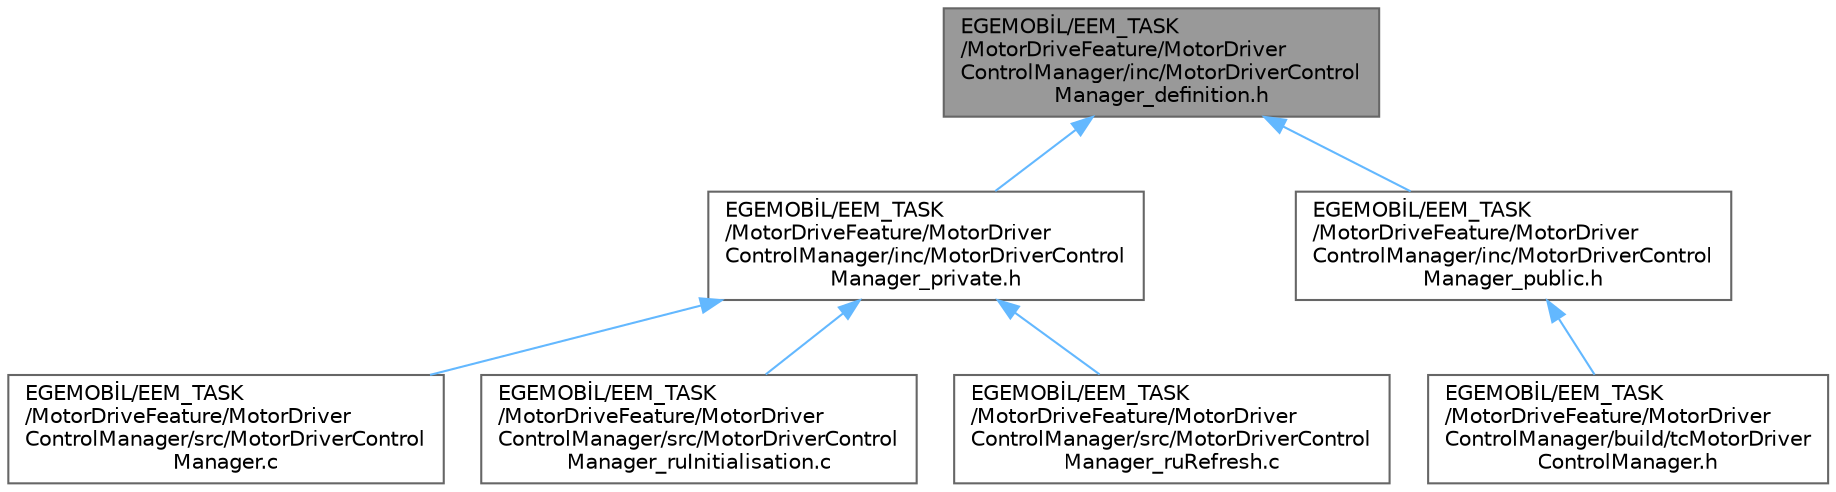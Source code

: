 digraph "EGEMOBİL/EEM_TASK/MotorDriveFeature/MotorDriverControlManager/inc/MotorDriverControlManager_definition.h"
{
 // LATEX_PDF_SIZE
  bgcolor="transparent";
  edge [fontname=Helvetica,fontsize=10,labelfontname=Helvetica,labelfontsize=10];
  node [fontname=Helvetica,fontsize=10,shape=box,height=0.2,width=0.4];
  Node1 [id="Node000001",label="EGEMOBİL/EEM_TASK\l/MotorDriveFeature/MotorDriver\lControlManager/inc/MotorDriverControl\lManager_definition.h",height=0.2,width=0.4,color="gray40", fillcolor="grey60", style="filled", fontcolor="black",tooltip="Defines the structure and types for the Motor Driver Control Manager, including interfaces and attrib..."];
  Node1 -> Node2 [id="edge1_Node000001_Node000002",dir="back",color="steelblue1",style="solid",tooltip=" "];
  Node2 [id="Node000002",label="EGEMOBİL/EEM_TASK\l/MotorDriveFeature/MotorDriver\lControlManager/inc/MotorDriverControl\lManager_private.h",height=0.2,width=0.4,color="grey40", fillcolor="white", style="filled",URL="$_motor_driver_control_manager__private_8h_source.html",tooltip=" "];
  Node2 -> Node3 [id="edge2_Node000002_Node000003",dir="back",color="steelblue1",style="solid",tooltip=" "];
  Node3 [id="Node000003",label="EGEMOBİL/EEM_TASK\l/MotorDriveFeature/MotorDriver\lControlManager/src/MotorDriverControl\lManager.c",height=0.2,width=0.4,color="grey40", fillcolor="white", style="filled",URL="$_motor_driver_control_manager_8c.html",tooltip="This file contains the private implementation for the MotorDriverControlManager."];
  Node2 -> Node4 [id="edge3_Node000002_Node000004",dir="back",color="steelblue1",style="solid",tooltip=" "];
  Node4 [id="Node000004",label="EGEMOBİL/EEM_TASK\l/MotorDriveFeature/MotorDriver\lControlManager/src/MotorDriverControl\lManager_ruInitialisation.c",height=0.2,width=0.4,color="grey40", fillcolor="white", style="filled",URL="$_motor_driver_control_manager__ru_initialisation_8c.html",tooltip="Contains the private implementation of the MotorDriverControlManager, including the initialization fu..."];
  Node2 -> Node5 [id="edge4_Node000002_Node000005",dir="back",color="steelblue1",style="solid",tooltip=" "];
  Node5 [id="Node000005",label="EGEMOBİL/EEM_TASK\l/MotorDriveFeature/MotorDriver\lControlManager/src/MotorDriverControl\lManager_ruRefresh.c",height=0.2,width=0.4,color="grey40", fillcolor="white", style="filled",URL="$_motor_driver_control_manager__ru_refresh_8c.html",tooltip="Contains the private implementation of the MotorDriverControlManager, including the refresh function."];
  Node1 -> Node6 [id="edge5_Node000001_Node000006",dir="back",color="steelblue1",style="solid",tooltip=" "];
  Node6 [id="Node000006",label="EGEMOBİL/EEM_TASK\l/MotorDriveFeature/MotorDriver\lControlManager/inc/MotorDriverControl\lManager_public.h",height=0.2,width=0.4,color="grey40", fillcolor="white", style="filled",URL="$_motor_driver_control_manager__public_8h_source.html",tooltip=" "];
  Node6 -> Node7 [id="edge6_Node000006_Node000007",dir="back",color="steelblue1",style="solid",tooltip=" "];
  Node7 [id="Node000007",label="EGEMOBİL/EEM_TASK\l/MotorDriveFeature/MotorDriver\lControlManager/build/tcMotorDriver\lControlManager.h",height=0.2,width=0.4,color="grey40", fillcolor="white", style="filled",URL="$tc_motor_driver_control_manager_8h_source.html",tooltip=" "];
}
